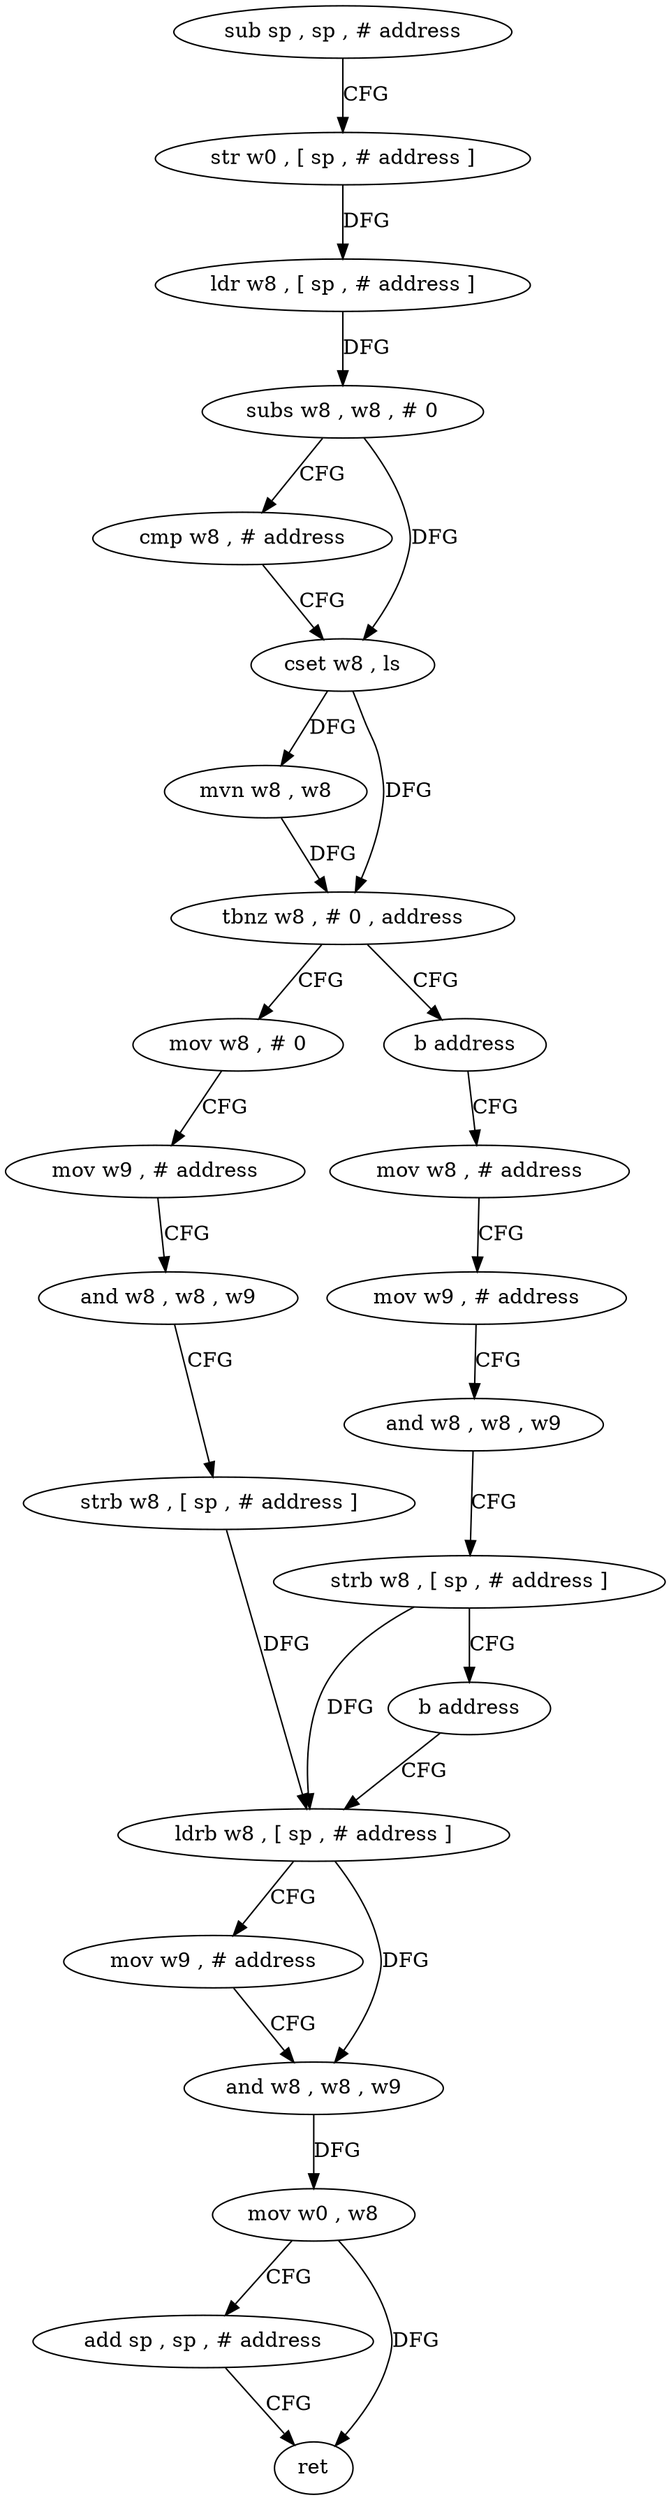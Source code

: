 digraph "func" {
"4243784" [label = "sub sp , sp , # address" ]
"4243788" [label = "str w0 , [ sp , # address ]" ]
"4243792" [label = "ldr w8 , [ sp , # address ]" ]
"4243796" [label = "subs w8 , w8 , # 0" ]
"4243800" [label = "cmp w8 , # address" ]
"4243804" [label = "cset w8 , ls" ]
"4243808" [label = "mvn w8 , w8" ]
"4243812" [label = "tbnz w8 , # 0 , address" ]
"4243840" [label = "mov w8 , # 0" ]
"4243816" [label = "b address" ]
"4243844" [label = "mov w9 , # address" ]
"4243848" [label = "and w8 , w8 , w9" ]
"4243852" [label = "strb w8 , [ sp , # address ]" ]
"4243856" [label = "ldrb w8 , [ sp , # address ]" ]
"4243820" [label = "mov w8 , # address" ]
"4243824" [label = "mov w9 , # address" ]
"4243828" [label = "and w8 , w8 , w9" ]
"4243832" [label = "strb w8 , [ sp , # address ]" ]
"4243836" [label = "b address" ]
"4243860" [label = "mov w9 , # address" ]
"4243864" [label = "and w8 , w8 , w9" ]
"4243868" [label = "mov w0 , w8" ]
"4243872" [label = "add sp , sp , # address" ]
"4243876" [label = "ret" ]
"4243784" -> "4243788" [ label = "CFG" ]
"4243788" -> "4243792" [ label = "DFG" ]
"4243792" -> "4243796" [ label = "DFG" ]
"4243796" -> "4243800" [ label = "CFG" ]
"4243796" -> "4243804" [ label = "DFG" ]
"4243800" -> "4243804" [ label = "CFG" ]
"4243804" -> "4243808" [ label = "DFG" ]
"4243804" -> "4243812" [ label = "DFG" ]
"4243808" -> "4243812" [ label = "DFG" ]
"4243812" -> "4243840" [ label = "CFG" ]
"4243812" -> "4243816" [ label = "CFG" ]
"4243840" -> "4243844" [ label = "CFG" ]
"4243816" -> "4243820" [ label = "CFG" ]
"4243844" -> "4243848" [ label = "CFG" ]
"4243848" -> "4243852" [ label = "CFG" ]
"4243852" -> "4243856" [ label = "DFG" ]
"4243856" -> "4243860" [ label = "CFG" ]
"4243856" -> "4243864" [ label = "DFG" ]
"4243820" -> "4243824" [ label = "CFG" ]
"4243824" -> "4243828" [ label = "CFG" ]
"4243828" -> "4243832" [ label = "CFG" ]
"4243832" -> "4243836" [ label = "CFG" ]
"4243832" -> "4243856" [ label = "DFG" ]
"4243836" -> "4243856" [ label = "CFG" ]
"4243860" -> "4243864" [ label = "CFG" ]
"4243864" -> "4243868" [ label = "DFG" ]
"4243868" -> "4243872" [ label = "CFG" ]
"4243868" -> "4243876" [ label = "DFG" ]
"4243872" -> "4243876" [ label = "CFG" ]
}
